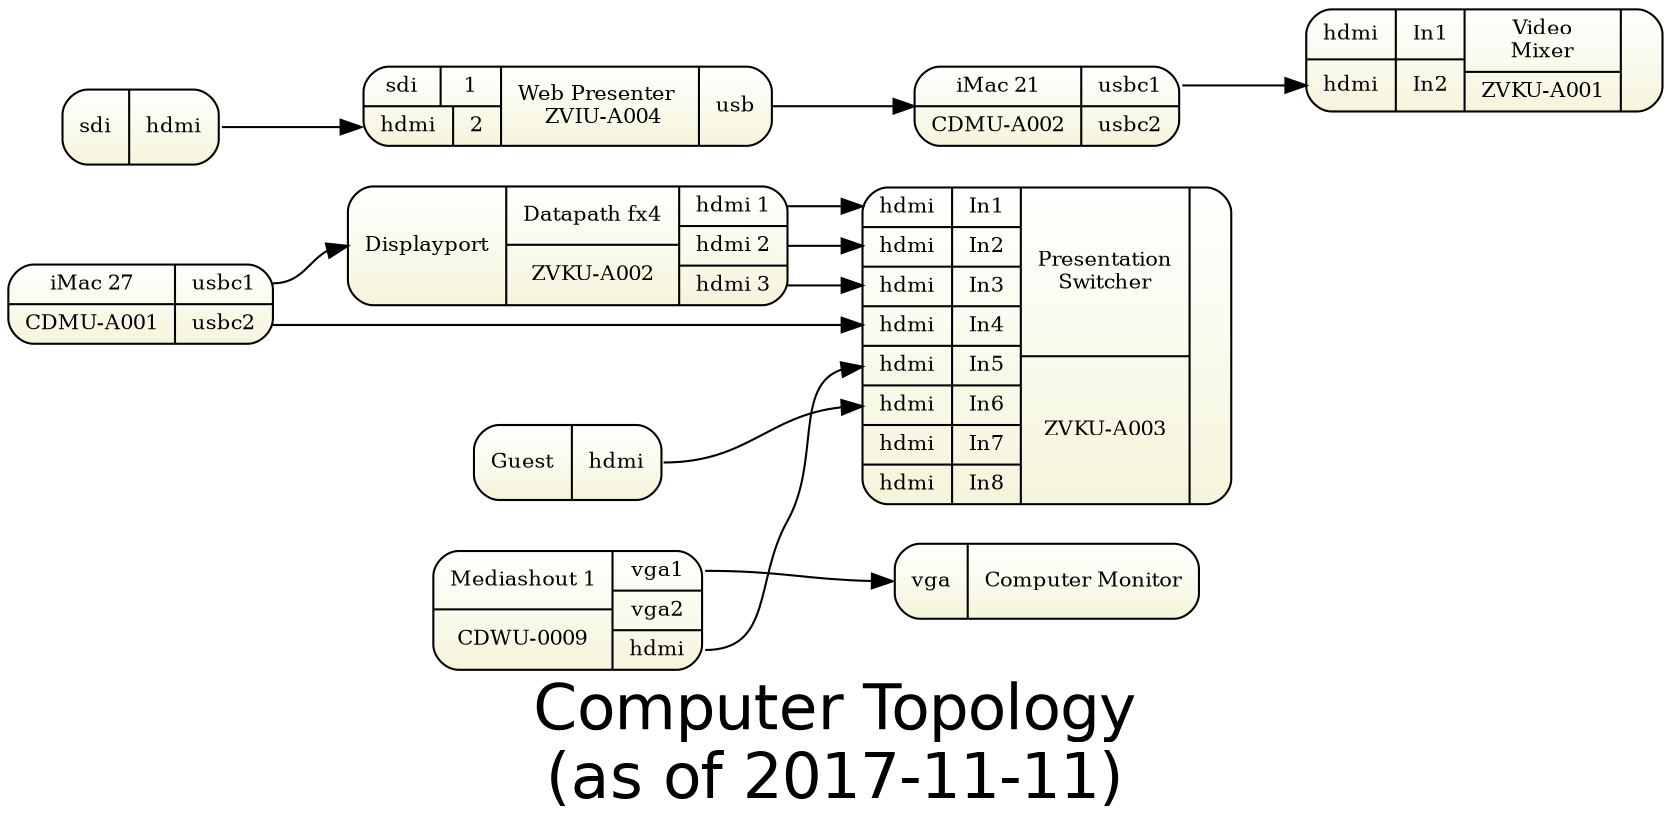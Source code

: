 digraph topology1 { 
graph [overlap = true, fontsize = 30, rankdir=LR 
      label="Computer Topology\n(as of 2017-11-11)",
      fontname = Helvetica]

node [shape=Mrecord, tooltip="" , fontsize = 10, 
      fillcolor="white:beige" , style=filled  
      gradientangle=270]
      
pswitch [label="{
  {{<i1>hdmi|In1}|{<i2>hdmi|In2}|{<i3>hdmi|In3}|{<i4>hdmi|In4}|{<i5>hdmi|In5}|{<i6>hdmi|In6}|{<i7>hdmi|In7}|{<i8>hdmi|In8}}
  |{Presentation\nSwitcher|ZVKU-A003}|
  {  } }"]
  
rswitch [label="{
  {{<i1>hdmi|In1}|{<i2>hdmi|In2} }
  |{Video\nMixer|ZVKU-A001}|
    }"]  
    
cdwu0009 [label="{{Mediashout 1|CDWU-0009}|{<vga1>vga1|<vga2>vga2|<hdmi>hdmi}}"]
cdmua001 [label="{{iMac 27|CDMU-A001}|{<usbc1>usbc1|<usbc2>usbc2}}"]
cdmua002 [label="{{iMac 21|CDMU-A002}|{<usbc1>usbc1|<usbc2>usbc2}}"]

wp [label="{{ {<i1>sdi|1 }|{<i2>hdmi|2} }|{Web Presenter \n ZVIU-A004}|{<usb>usb}}"]

s2h [label="{<i>sdi|<o>hdmi}"]

s2h:o -> wp:i2

fx4 [label="{{<dp>Displayport}|{Datapath fx4|ZVKU-A002}|{<o1>hdmi 1|<o2>hdmi 2|<o3>hdmi 3}}"]

fx4:o1 -> pswitch:i1
fx4:o2 -> pswitch:i2
fx4:o3 -> pswitch:i3

cdmua001:usbc1 -> fx4:dp  
cdmua001:usbc2 -> pswitch:i4 

b1monitor [label="{<i>vga|Computer Monitor}"] 

cdwu0009:hdmi -> pswitch:i5
cdwu0009:vga1 -> b1monitor:i 

guest [label="{{Guest}|{<hdmi>hdmi }}"]
guest:hdmi -> pswitch:i6

wp -> cdmua002 
cdmua002:usbc1 -> rswitch:i2
} 